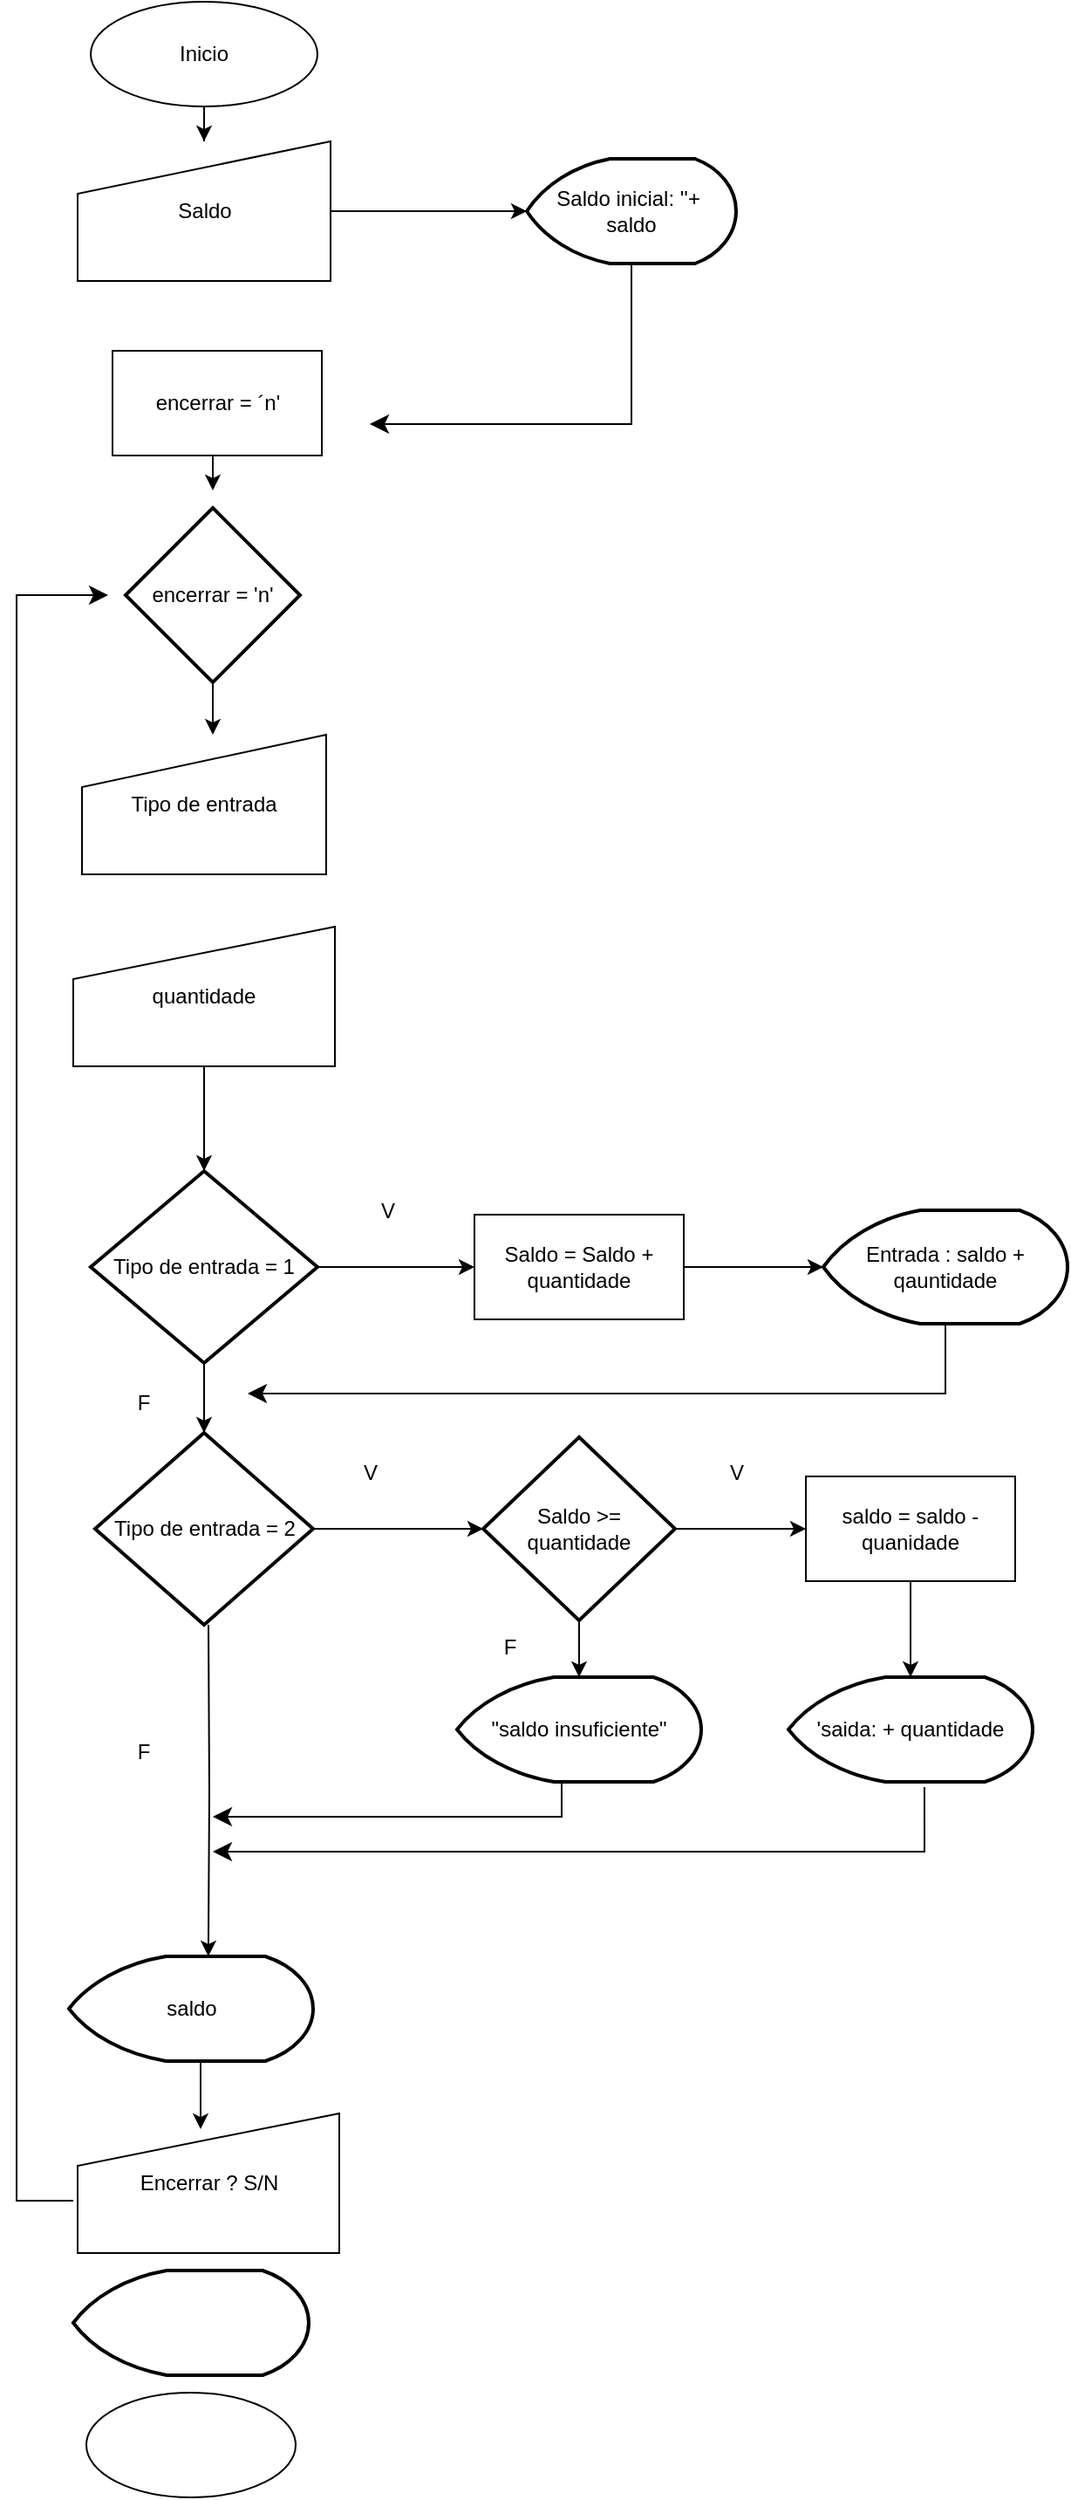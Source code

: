 <mxfile version="26.0.2">
  <diagram name="Página-1" id="VV7MK94w8vh-9CFesRGf">
    <mxGraphModel dx="1707" dy="434" grid="1" gridSize="10" guides="1" tooltips="1" connect="1" arrows="1" fold="1" page="1" pageScale="1" pageWidth="827" pageHeight="1169" math="0" shadow="0">
      <root>
        <mxCell id="0" />
        <mxCell id="1" parent="0" />
        <mxCell id="cIJ_xlBMrgR9hH7BB4or-32" value="" style="edgeStyle=orthogonalEdgeStyle;rounded=0;orthogonalLoop=1;jettySize=auto;html=1;" edge="1" parent="1" source="cIJ_xlBMrgR9hH7BB4or-1" target="cIJ_xlBMrgR9hH7BB4or-2">
          <mxGeometry relative="1" as="geometry" />
        </mxCell>
        <mxCell id="cIJ_xlBMrgR9hH7BB4or-1" value="Inicio" style="ellipse;whiteSpace=wrap;html=1;" vertex="1" parent="1">
          <mxGeometry x="50" y="40" width="130" height="60" as="geometry" />
        </mxCell>
        <mxCell id="cIJ_xlBMrgR9hH7BB4or-33" value="" style="edgeStyle=orthogonalEdgeStyle;rounded=0;orthogonalLoop=1;jettySize=auto;html=1;" edge="1" parent="1" source="cIJ_xlBMrgR9hH7BB4or-2" target="cIJ_xlBMrgR9hH7BB4or-17">
          <mxGeometry relative="1" as="geometry" />
        </mxCell>
        <mxCell id="cIJ_xlBMrgR9hH7BB4or-2" value="Saldo" style="shape=manualInput;whiteSpace=wrap;html=1;" vertex="1" parent="1">
          <mxGeometry x="42.5" y="120" width="145" height="80" as="geometry" />
        </mxCell>
        <mxCell id="cIJ_xlBMrgR9hH7BB4or-44" style="edgeStyle=orthogonalEdgeStyle;rounded=0;orthogonalLoop=1;jettySize=auto;html=1;exitX=0.5;exitY=1;exitDx=0;exitDy=0;" edge="1" parent="1" source="cIJ_xlBMrgR9hH7BB4or-3">
          <mxGeometry relative="1" as="geometry">
            <mxPoint x="120" y="320" as="targetPoint" />
          </mxGeometry>
        </mxCell>
        <mxCell id="cIJ_xlBMrgR9hH7BB4or-3" value="encerrar = ´n&#39;" style="rounded=0;whiteSpace=wrap;html=1;" vertex="1" parent="1">
          <mxGeometry x="62.5" y="240" width="120" height="60" as="geometry" />
        </mxCell>
        <mxCell id="cIJ_xlBMrgR9hH7BB4or-54" value="" style="edgeStyle=orthogonalEdgeStyle;rounded=0;orthogonalLoop=1;jettySize=auto;html=1;" edge="1" parent="1" source="cIJ_xlBMrgR9hH7BB4or-5" target="cIJ_xlBMrgR9hH7BB4or-8">
          <mxGeometry relative="1" as="geometry">
            <Array as="points">
              <mxPoint x="120" y="460" />
              <mxPoint x="120" y="460" />
            </Array>
          </mxGeometry>
        </mxCell>
        <mxCell id="cIJ_xlBMrgR9hH7BB4or-5" value="encerrar = &#39;n&#39;" style="strokeWidth=2;html=1;shape=mxgraph.flowchart.decision;whiteSpace=wrap;strokeColor=default;" vertex="1" parent="1">
          <mxGeometry x="70" y="330" width="100" height="100" as="geometry" />
        </mxCell>
        <mxCell id="cIJ_xlBMrgR9hH7BB4or-6" value="Encerrar ? S/N" style="shape=manualInput;whiteSpace=wrap;html=1;" vertex="1" parent="1">
          <mxGeometry x="42.5" y="1250" width="150" height="80" as="geometry" />
        </mxCell>
        <mxCell id="cIJ_xlBMrgR9hH7BB4or-45" value="" style="edgeStyle=orthogonalEdgeStyle;rounded=0;orthogonalLoop=1;jettySize=auto;html=1;" edge="1" parent="1" source="cIJ_xlBMrgR9hH7BB4or-7" target="cIJ_xlBMrgR9hH7BB4or-9">
          <mxGeometry relative="1" as="geometry" />
        </mxCell>
        <mxCell id="cIJ_xlBMrgR9hH7BB4or-7" value="quantidade" style="shape=manualInput;whiteSpace=wrap;html=1;" vertex="1" parent="1">
          <mxGeometry x="40" y="570" width="150" height="80" as="geometry" />
        </mxCell>
        <mxCell id="cIJ_xlBMrgR9hH7BB4or-8" value="Tipo de entrada" style="shape=manualInput;whiteSpace=wrap;html=1;" vertex="1" parent="1">
          <mxGeometry x="45" y="460" width="140" height="80" as="geometry" />
        </mxCell>
        <mxCell id="cIJ_xlBMrgR9hH7BB4or-46" value="" style="edgeStyle=orthogonalEdgeStyle;rounded=0;orthogonalLoop=1;jettySize=auto;html=1;" edge="1" parent="1" source="cIJ_xlBMrgR9hH7BB4or-9" target="cIJ_xlBMrgR9hH7BB4or-10">
          <mxGeometry relative="1" as="geometry" />
        </mxCell>
        <mxCell id="cIJ_xlBMrgR9hH7BB4or-47" value="" style="edgeStyle=orthogonalEdgeStyle;rounded=0;orthogonalLoop=1;jettySize=auto;html=1;" edge="1" parent="1" source="cIJ_xlBMrgR9hH7BB4or-9" target="cIJ_xlBMrgR9hH7BB4or-11">
          <mxGeometry relative="1" as="geometry" />
        </mxCell>
        <mxCell id="cIJ_xlBMrgR9hH7BB4or-9" value="Tipo de entrada = 1" style="strokeWidth=2;html=1;shape=mxgraph.flowchart.decision;whiteSpace=wrap;" vertex="1" parent="1">
          <mxGeometry x="50" y="710" width="130" height="110" as="geometry" />
        </mxCell>
        <mxCell id="cIJ_xlBMrgR9hH7BB4or-68" value="" style="edgeStyle=orthogonalEdgeStyle;rounded=0;orthogonalLoop=1;jettySize=auto;html=1;" edge="1" parent="1" source="cIJ_xlBMrgR9hH7BB4or-10" target="cIJ_xlBMrgR9hH7BB4or-15">
          <mxGeometry relative="1" as="geometry" />
        </mxCell>
        <mxCell id="cIJ_xlBMrgR9hH7BB4or-76" value="" style="edgeStyle=orthogonalEdgeStyle;rounded=0;orthogonalLoop=1;jettySize=auto;html=1;entryX=0.571;entryY=0;entryDx=0;entryDy=0;entryPerimeter=0;" edge="1" parent="1" target="cIJ_xlBMrgR9hH7BB4or-20">
          <mxGeometry relative="1" as="geometry">
            <mxPoint x="117.5" y="970" as="sourcePoint" />
            <mxPoint x="107.5" y="1130" as="targetPoint" />
            <Array as="points" />
          </mxGeometry>
        </mxCell>
        <mxCell id="cIJ_xlBMrgR9hH7BB4or-10" value="Tipo de entrada = 2" style="strokeWidth=2;html=1;shape=mxgraph.flowchart.decision;whiteSpace=wrap;" vertex="1" parent="1">
          <mxGeometry x="52.5" y="860" width="125" height="110" as="geometry" />
        </mxCell>
        <mxCell id="cIJ_xlBMrgR9hH7BB4or-48" value="" style="edgeStyle=orthogonalEdgeStyle;rounded=0;orthogonalLoop=1;jettySize=auto;html=1;" edge="1" parent="1" source="cIJ_xlBMrgR9hH7BB4or-11" target="cIJ_xlBMrgR9hH7BB4or-24">
          <mxGeometry relative="1" as="geometry" />
        </mxCell>
        <mxCell id="cIJ_xlBMrgR9hH7BB4or-11" value="Saldo = Saldo + quantidade" style="rounded=0;whiteSpace=wrap;html=1;" vertex="1" parent="1">
          <mxGeometry x="270" y="735" width="120" height="60" as="geometry" />
        </mxCell>
        <mxCell id="cIJ_xlBMrgR9hH7BB4or-72" value="" style="edgeStyle=orthogonalEdgeStyle;rounded=0;orthogonalLoop=1;jettySize=auto;html=1;" edge="1" parent="1" source="cIJ_xlBMrgR9hH7BB4or-15" target="cIJ_xlBMrgR9hH7BB4or-25">
          <mxGeometry relative="1" as="geometry" />
        </mxCell>
        <mxCell id="cIJ_xlBMrgR9hH7BB4or-77" value="" style="edgeStyle=orthogonalEdgeStyle;rounded=0;orthogonalLoop=1;jettySize=auto;html=1;" edge="1" parent="1" source="cIJ_xlBMrgR9hH7BB4or-15" target="cIJ_xlBMrgR9hH7BB4or-75">
          <mxGeometry relative="1" as="geometry" />
        </mxCell>
        <mxCell id="cIJ_xlBMrgR9hH7BB4or-15" value="Saldo &amp;gt;= quantidade" style="strokeWidth=2;html=1;shape=mxgraph.flowchart.decision;whiteSpace=wrap;" vertex="1" parent="1">
          <mxGeometry x="275" y="862.5" width="110" height="105" as="geometry" />
        </mxCell>
        <mxCell id="cIJ_xlBMrgR9hH7BB4or-17" value="Saldo inicial: &#39;&#39;+&amp;nbsp;&lt;div&gt;saldo&lt;/div&gt;" style="strokeWidth=2;html=1;shape=mxgraph.flowchart.display;whiteSpace=wrap;" vertex="1" parent="1">
          <mxGeometry x="300" y="130" width="120" height="60" as="geometry" />
        </mxCell>
        <mxCell id="cIJ_xlBMrgR9hH7BB4or-20" value="saldo" style="strokeWidth=2;html=1;shape=mxgraph.flowchart.display;whiteSpace=wrap;" vertex="1" parent="1">
          <mxGeometry x="37.5" y="1160" width="140" height="60" as="geometry" />
        </mxCell>
        <mxCell id="cIJ_xlBMrgR9hH7BB4or-22" value="" style="strokeWidth=2;html=1;shape=mxgraph.flowchart.display;whiteSpace=wrap;" vertex="1" parent="1">
          <mxGeometry x="40" y="1340" width="135" height="60" as="geometry" />
        </mxCell>
        <mxCell id="cIJ_xlBMrgR9hH7BB4or-24" value="Entrada : saldo + qauntidade" style="strokeWidth=2;html=1;shape=mxgraph.flowchart.display;whiteSpace=wrap;" vertex="1" parent="1">
          <mxGeometry x="470" y="732.5" width="140" height="65" as="geometry" />
        </mxCell>
        <mxCell id="cIJ_xlBMrgR9hH7BB4or-78" value="" style="edgeStyle=orthogonalEdgeStyle;rounded=0;orthogonalLoop=1;jettySize=auto;html=1;" edge="1" parent="1" source="cIJ_xlBMrgR9hH7BB4or-25" target="cIJ_xlBMrgR9hH7BB4or-74">
          <mxGeometry relative="1" as="geometry" />
        </mxCell>
        <mxCell id="cIJ_xlBMrgR9hH7BB4or-25" value="saldo = saldo -quanidade" style="rounded=0;whiteSpace=wrap;html=1;" vertex="1" parent="1">
          <mxGeometry x="460" y="885" width="120" height="60" as="geometry" />
        </mxCell>
        <mxCell id="cIJ_xlBMrgR9hH7BB4or-26" value="" style="ellipse;whiteSpace=wrap;html=1;" vertex="1" parent="1">
          <mxGeometry x="47.5" y="1410" width="120" height="60" as="geometry" />
        </mxCell>
        <mxCell id="cIJ_xlBMrgR9hH7BB4or-49" value="V" style="text;html=1;align=center;verticalAlign=middle;resizable=0;points=[];autosize=1;strokeColor=none;fillColor=none;" vertex="1" parent="1">
          <mxGeometry x="205" y="718" width="30" height="30" as="geometry" />
        </mxCell>
        <mxCell id="cIJ_xlBMrgR9hH7BB4or-51" value="" style="edgeStyle=segmentEdgeStyle;endArrow=classic;html=1;curved=0;rounded=0;endSize=8;startSize=8;" edge="1" parent="1">
          <mxGeometry width="50" height="50" relative="1" as="geometry">
            <mxPoint x="540" y="797.5" as="sourcePoint" />
            <mxPoint x="140" y="837.5" as="targetPoint" />
            <Array as="points">
              <mxPoint x="540" y="837.5" />
            </Array>
          </mxGeometry>
        </mxCell>
        <mxCell id="cIJ_xlBMrgR9hH7BB4or-53" value="" style="edgeStyle=elbowEdgeStyle;elbow=horizontal;endArrow=classic;html=1;curved=0;rounded=0;endSize=8;startSize=8;exitX=0.5;exitY=1;exitDx=0;exitDy=0;exitPerimeter=0;" edge="1" parent="1" source="cIJ_xlBMrgR9hH7BB4or-17">
          <mxGeometry width="50" height="50" relative="1" as="geometry">
            <mxPoint x="351" y="210" as="sourcePoint" />
            <mxPoint x="210" y="282" as="targetPoint" />
            <Array as="points">
              <mxPoint x="360" y="272" />
            </Array>
          </mxGeometry>
        </mxCell>
        <mxCell id="cIJ_xlBMrgR9hH7BB4or-69" value="F" style="text;html=1;align=center;verticalAlign=middle;resizable=0;points=[];autosize=1;strokeColor=none;fillColor=none;" vertex="1" parent="1">
          <mxGeometry x="65" y="828" width="30" height="30" as="geometry" />
        </mxCell>
        <mxCell id="cIJ_xlBMrgR9hH7BB4or-70" value="V" style="text;html=1;align=center;verticalAlign=middle;resizable=0;points=[];autosize=1;strokeColor=none;fillColor=none;" vertex="1" parent="1">
          <mxGeometry x="195" y="868" width="30" height="30" as="geometry" />
        </mxCell>
        <mxCell id="cIJ_xlBMrgR9hH7BB4or-73" value="V" style="text;html=1;align=center;verticalAlign=middle;resizable=0;points=[];autosize=1;strokeColor=none;fillColor=none;" vertex="1" parent="1">
          <mxGeometry x="405" y="868" width="30" height="30" as="geometry" />
        </mxCell>
        <mxCell id="cIJ_xlBMrgR9hH7BB4or-74" value="&#39;saida: + quantidade" style="strokeWidth=2;html=1;shape=mxgraph.flowchart.display;whiteSpace=wrap;" vertex="1" parent="1">
          <mxGeometry x="450" y="1000" width="140" height="60" as="geometry" />
        </mxCell>
        <mxCell id="cIJ_xlBMrgR9hH7BB4or-75" value="&quot;saldo insuficiente&quot;" style="strokeWidth=2;html=1;shape=mxgraph.flowchart.display;whiteSpace=wrap;" vertex="1" parent="1">
          <mxGeometry x="260" y="1000" width="140" height="60" as="geometry" />
        </mxCell>
        <mxCell id="cIJ_xlBMrgR9hH7BB4or-79" value="" style="edgeStyle=segmentEdgeStyle;endArrow=classic;html=1;curved=0;rounded=0;endSize=8;startSize=8;" edge="1" parent="1">
          <mxGeometry width="50" height="50" relative="1" as="geometry">
            <mxPoint x="320" y="1060" as="sourcePoint" />
            <mxPoint x="120" y="1080" as="targetPoint" />
            <Array as="points">
              <mxPoint x="320" y="1080" />
              <mxPoint x="250" y="1080" />
            </Array>
          </mxGeometry>
        </mxCell>
        <mxCell id="cIJ_xlBMrgR9hH7BB4or-81" value="" style="edgeStyle=elbowEdgeStyle;elbow=horizontal;endArrow=classic;html=1;curved=0;rounded=0;endSize=8;startSize=8;exitX=0.557;exitY=1.05;exitDx=0;exitDy=0;exitPerimeter=0;" edge="1" parent="1" source="cIJ_xlBMrgR9hH7BB4or-74">
          <mxGeometry width="50" height="50" relative="1" as="geometry">
            <mxPoint x="530" y="1100" as="sourcePoint" />
            <mxPoint x="120" y="1100" as="targetPoint" />
            <Array as="points">
              <mxPoint x="528" y="1110" />
            </Array>
          </mxGeometry>
        </mxCell>
        <mxCell id="cIJ_xlBMrgR9hH7BB4or-82" value="F" style="text;html=1;align=center;verticalAlign=middle;resizable=0;points=[];autosize=1;strokeColor=none;fillColor=none;" vertex="1" parent="1">
          <mxGeometry x="275" y="968" width="30" height="30" as="geometry" />
        </mxCell>
        <mxCell id="cIJ_xlBMrgR9hH7BB4or-83" value="F" style="text;html=1;align=center;verticalAlign=middle;resizable=0;points=[];autosize=1;strokeColor=none;fillColor=none;" vertex="1" parent="1">
          <mxGeometry x="65" y="1028" width="30" height="30" as="geometry" />
        </mxCell>
        <mxCell id="cIJ_xlBMrgR9hH7BB4or-84" style="edgeStyle=orthogonalEdgeStyle;rounded=0;orthogonalLoop=1;jettySize=auto;html=1;exitX=0.5;exitY=1;exitDx=0;exitDy=0;exitPerimeter=0;entryX=0.47;entryY=0.113;entryDx=0;entryDy=0;entryPerimeter=0;" edge="1" parent="1" source="cIJ_xlBMrgR9hH7BB4or-20" target="cIJ_xlBMrgR9hH7BB4or-6">
          <mxGeometry relative="1" as="geometry" />
        </mxCell>
        <mxCell id="cIJ_xlBMrgR9hH7BB4or-89" value="" style="edgeStyle=elbowEdgeStyle;elbow=horizontal;endArrow=classic;html=1;curved=0;rounded=0;endSize=8;startSize=8;" edge="1" parent="1">
          <mxGeometry width="50" height="50" relative="1" as="geometry">
            <mxPoint x="40" y="1300" as="sourcePoint" />
            <mxPoint x="60" y="380" as="targetPoint" />
            <Array as="points">
              <mxPoint x="7.5" y="1300" />
            </Array>
          </mxGeometry>
        </mxCell>
      </root>
    </mxGraphModel>
  </diagram>
</mxfile>
